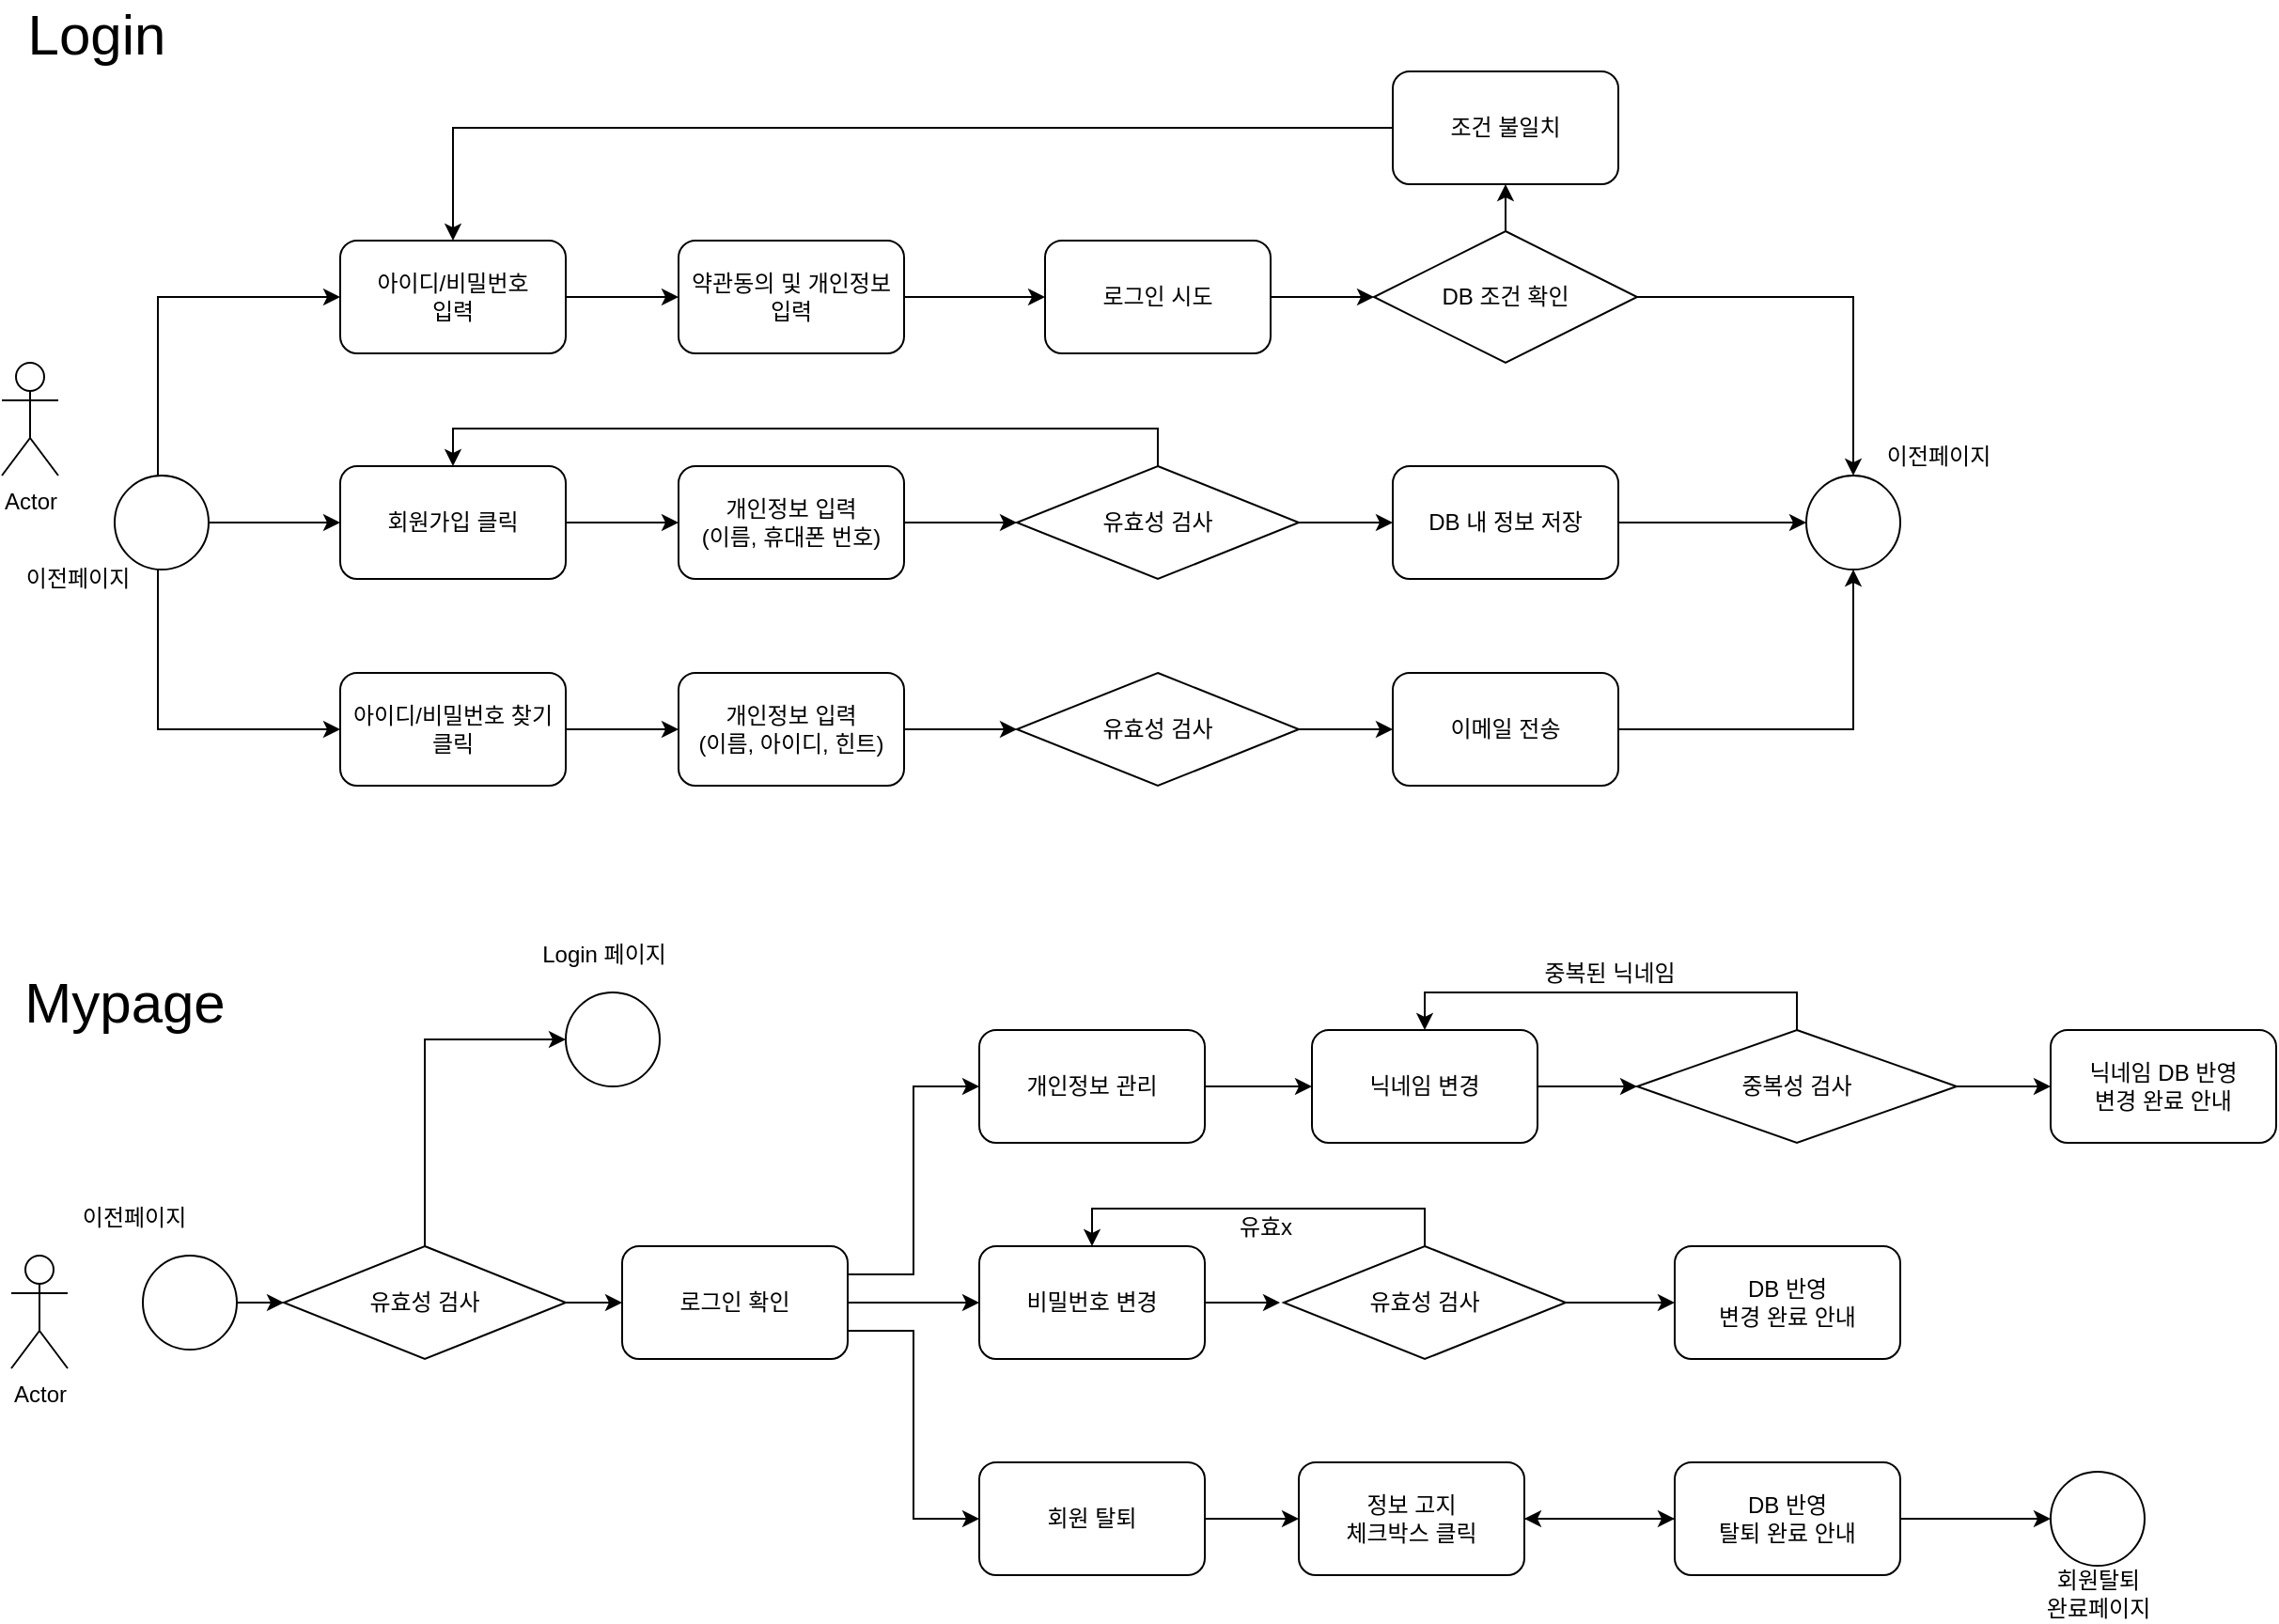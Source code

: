 <mxfile version="14.7.2" type="device"><diagram id="64iQoZWjhpA5INil8A8W" name="Page-1"><mxGraphModel dx="870" dy="993" grid="1" gridSize="10" guides="1" tooltips="1" connect="1" arrows="1" fold="1" page="1" pageScale="1" pageWidth="827" pageHeight="1169" math="0" shadow="0"><root><mxCell id="0"/><mxCell id="1" parent="0"/><mxCell id="9cpQuQSonMXcjoniCgFa-14" value="Actor" style="shape=umlActor;verticalLabelPosition=bottom;verticalAlign=top;html=1;outlineConnect=0;" parent="1" vertex="1"><mxGeometry x="10" y="285" width="30" height="60" as="geometry"/></mxCell><mxCell id="9cpQuQSonMXcjoniCgFa-37" style="edgeStyle=orthogonalEdgeStyle;rounded=0;orthogonalLoop=1;jettySize=auto;html=1;exitX=1;exitY=0;exitDx=0;exitDy=0;entryX=0;entryY=0.5;entryDx=0;entryDy=0;" parent="1" source="9cpQuQSonMXcjoniCgFa-16" target="9cpQuQSonMXcjoniCgFa-24" edge="1"><mxGeometry relative="1" as="geometry"><Array as="points"><mxPoint x="93" y="250"/></Array></mxGeometry></mxCell><mxCell id="9cpQuQSonMXcjoniCgFa-38" style="edgeStyle=orthogonalEdgeStyle;rounded=0;orthogonalLoop=1;jettySize=auto;html=1;exitX=1;exitY=0.5;exitDx=0;exitDy=0;entryX=0;entryY=0.5;entryDx=0;entryDy=0;" parent="1" source="9cpQuQSonMXcjoniCgFa-16" target="9cpQuQSonMXcjoniCgFa-17" edge="1"><mxGeometry relative="1" as="geometry"/></mxCell><mxCell id="9cpQuQSonMXcjoniCgFa-39" style="edgeStyle=orthogonalEdgeStyle;rounded=0;orthogonalLoop=1;jettySize=auto;html=1;exitX=1;exitY=1;exitDx=0;exitDy=0;entryX=0;entryY=0.5;entryDx=0;entryDy=0;" parent="1" source="9cpQuQSonMXcjoniCgFa-16" target="9cpQuQSonMXcjoniCgFa-26" edge="1"><mxGeometry relative="1" as="geometry"><Array as="points"><mxPoint x="93" y="480"/></Array></mxGeometry></mxCell><mxCell id="9cpQuQSonMXcjoniCgFa-16" value="" style="ellipse;whiteSpace=wrap;html=1;aspect=fixed;" parent="1" vertex="1"><mxGeometry x="70" y="345" width="50" height="50" as="geometry"/></mxCell><mxCell id="9cpQuQSonMXcjoniCgFa-46" style="edgeStyle=orthogonalEdgeStyle;rounded=0;orthogonalLoop=1;jettySize=auto;html=1;exitX=1;exitY=0.5;exitDx=0;exitDy=0;entryX=0;entryY=0.5;entryDx=0;entryDy=0;" parent="1" source="9cpQuQSonMXcjoniCgFa-17" target="9cpQuQSonMXcjoniCgFa-19" edge="1"><mxGeometry relative="1" as="geometry"/></mxCell><mxCell id="9cpQuQSonMXcjoniCgFa-17" value="회원가입 클릭" style="rounded=1;whiteSpace=wrap;html=1;" parent="1" vertex="1"><mxGeometry x="190" y="340" width="120" height="60" as="geometry"/></mxCell><mxCell id="9cpQuQSonMXcjoniCgFa-42" style="edgeStyle=orthogonalEdgeStyle;rounded=0;orthogonalLoop=1;jettySize=auto;html=1;exitX=1;exitY=0.5;exitDx=0;exitDy=0;entryX=0;entryY=0.5;entryDx=0;entryDy=0;" parent="1" source="9cpQuQSonMXcjoniCgFa-18" target="9cpQuQSonMXcjoniCgFa-31" edge="1"><mxGeometry relative="1" as="geometry"/></mxCell><mxCell id="9cpQuQSonMXcjoniCgFa-18" value="로그인 시도" style="rounded=1;whiteSpace=wrap;html=1;" parent="1" vertex="1"><mxGeometry x="565" y="220" width="120" height="60" as="geometry"/></mxCell><mxCell id="9cpQuQSonMXcjoniCgFa-47" style="edgeStyle=orthogonalEdgeStyle;rounded=0;orthogonalLoop=1;jettySize=auto;html=1;exitX=1;exitY=0.5;exitDx=0;exitDy=0;entryX=0;entryY=0.5;entryDx=0;entryDy=0;" parent="1" source="9cpQuQSonMXcjoniCgFa-19" target="9cpQuQSonMXcjoniCgFa-32" edge="1"><mxGeometry relative="1" as="geometry"/></mxCell><mxCell id="9cpQuQSonMXcjoniCgFa-19" value="개인정보 입력&lt;br&gt;(이름, 휴대폰 번호)" style="rounded=1;whiteSpace=wrap;html=1;" parent="1" vertex="1"><mxGeometry x="370" y="340" width="120" height="60" as="geometry"/></mxCell><mxCell id="9cpQuQSonMXcjoniCgFa-50" style="edgeStyle=orthogonalEdgeStyle;rounded=0;orthogonalLoop=1;jettySize=auto;html=1;exitX=1;exitY=0.5;exitDx=0;exitDy=0;entryX=0;entryY=0.5;entryDx=0;entryDy=0;" parent="1" source="9cpQuQSonMXcjoniCgFa-20" target="9cpQuQSonMXcjoniCgFa-34" edge="1"><mxGeometry relative="1" as="geometry"/></mxCell><mxCell id="9cpQuQSonMXcjoniCgFa-20" value="DB 내 정보 저장" style="rounded=1;whiteSpace=wrap;html=1;" parent="1" vertex="1"><mxGeometry x="750" y="340" width="120" height="60" as="geometry"/></mxCell><mxCell id="9cpQuQSonMXcjoniCgFa-44" style="edgeStyle=orthogonalEdgeStyle;rounded=0;orthogonalLoop=1;jettySize=auto;html=1;exitX=0;exitY=0.5;exitDx=0;exitDy=0;entryX=0.5;entryY=0;entryDx=0;entryDy=0;" parent="1" source="9cpQuQSonMXcjoniCgFa-21" target="9cpQuQSonMXcjoniCgFa-24" edge="1"><mxGeometry relative="1" as="geometry"/></mxCell><mxCell id="9cpQuQSonMXcjoniCgFa-21" value="조건 불일치" style="rounded=1;whiteSpace=wrap;html=1;" parent="1" vertex="1"><mxGeometry x="750" y="130" width="120" height="60" as="geometry"/></mxCell><mxCell id="9cpQuQSonMXcjoniCgFa-54" style="edgeStyle=orthogonalEdgeStyle;rounded=0;orthogonalLoop=1;jettySize=auto;html=1;exitX=1;exitY=0.5;exitDx=0;exitDy=0;entryX=0.5;entryY=1;entryDx=0;entryDy=0;" parent="1" source="9cpQuQSonMXcjoniCgFa-22" target="9cpQuQSonMXcjoniCgFa-34" edge="1"><mxGeometry relative="1" as="geometry"/></mxCell><mxCell id="9cpQuQSonMXcjoniCgFa-22" value="이메일 전송" style="rounded=1;whiteSpace=wrap;html=1;" parent="1" vertex="1"><mxGeometry x="750" y="450" width="120" height="60" as="geometry"/></mxCell><mxCell id="9cpQuQSonMXcjoniCgFa-52" style="edgeStyle=orthogonalEdgeStyle;rounded=0;orthogonalLoop=1;jettySize=auto;html=1;exitX=1;exitY=0.5;exitDx=0;exitDy=0;entryX=0;entryY=0.5;entryDx=0;entryDy=0;" parent="1" source="9cpQuQSonMXcjoniCgFa-23" target="9cpQuQSonMXcjoniCgFa-36" edge="1"><mxGeometry relative="1" as="geometry"/></mxCell><mxCell id="9cpQuQSonMXcjoniCgFa-23" value="개인정보 입력&lt;br&gt;(이름, 아이디, 힌트)" style="rounded=1;whiteSpace=wrap;html=1;" parent="1" vertex="1"><mxGeometry x="370" y="450" width="120" height="60" as="geometry"/></mxCell><mxCell id="9cpQuQSonMXcjoniCgFa-40" style="edgeStyle=orthogonalEdgeStyle;rounded=0;orthogonalLoop=1;jettySize=auto;html=1;exitX=1;exitY=0.5;exitDx=0;exitDy=0;entryX=0;entryY=0.5;entryDx=0;entryDy=0;" parent="1" source="9cpQuQSonMXcjoniCgFa-24" target="9cpQuQSonMXcjoniCgFa-28" edge="1"><mxGeometry relative="1" as="geometry"/></mxCell><mxCell id="9cpQuQSonMXcjoniCgFa-24" value="아이디/비밀번호&lt;br&gt;입력" style="rounded=1;whiteSpace=wrap;html=1;" parent="1" vertex="1"><mxGeometry x="190" y="220" width="120" height="60" as="geometry"/></mxCell><mxCell id="9cpQuQSonMXcjoniCgFa-51" style="edgeStyle=orthogonalEdgeStyle;rounded=0;orthogonalLoop=1;jettySize=auto;html=1;exitX=1;exitY=0.5;exitDx=0;exitDy=0;entryX=0;entryY=0.5;entryDx=0;entryDy=0;" parent="1" source="9cpQuQSonMXcjoniCgFa-26" target="9cpQuQSonMXcjoniCgFa-23" edge="1"><mxGeometry relative="1" as="geometry"/></mxCell><mxCell id="9cpQuQSonMXcjoniCgFa-26" value="아이디/비밀번호 찾기 클릭" style="rounded=1;whiteSpace=wrap;html=1;" parent="1" vertex="1"><mxGeometry x="190" y="450" width="120" height="60" as="geometry"/></mxCell><mxCell id="9cpQuQSonMXcjoniCgFa-41" style="edgeStyle=orthogonalEdgeStyle;rounded=0;orthogonalLoop=1;jettySize=auto;html=1;exitX=1;exitY=0.5;exitDx=0;exitDy=0;entryX=0;entryY=0.5;entryDx=0;entryDy=0;" parent="1" source="9cpQuQSonMXcjoniCgFa-28" target="9cpQuQSonMXcjoniCgFa-18" edge="1"><mxGeometry relative="1" as="geometry"/></mxCell><mxCell id="9cpQuQSonMXcjoniCgFa-28" value="약관동의 및 개인정보 입력" style="rounded=1;whiteSpace=wrap;html=1;" parent="1" vertex="1"><mxGeometry x="370" y="220" width="120" height="60" as="geometry"/></mxCell><mxCell id="9cpQuQSonMXcjoniCgFa-43" style="edgeStyle=orthogonalEdgeStyle;rounded=0;orthogonalLoop=1;jettySize=auto;html=1;exitX=0.5;exitY=0;exitDx=0;exitDy=0;entryX=0.5;entryY=1;entryDx=0;entryDy=0;" parent="1" source="9cpQuQSonMXcjoniCgFa-31" target="9cpQuQSonMXcjoniCgFa-21" edge="1"><mxGeometry relative="1" as="geometry"/></mxCell><mxCell id="9cpQuQSonMXcjoniCgFa-45" style="edgeStyle=orthogonalEdgeStyle;rounded=0;orthogonalLoop=1;jettySize=auto;html=1;exitX=1;exitY=0.5;exitDx=0;exitDy=0;entryX=0.5;entryY=0;entryDx=0;entryDy=0;" parent="1" source="9cpQuQSonMXcjoniCgFa-31" target="9cpQuQSonMXcjoniCgFa-34" edge="1"><mxGeometry relative="1" as="geometry"/></mxCell><mxCell id="9cpQuQSonMXcjoniCgFa-31" value="DB 조건 확인" style="rhombus;whiteSpace=wrap;html=1;" parent="1" vertex="1"><mxGeometry x="740" y="215" width="140" height="70" as="geometry"/></mxCell><mxCell id="9cpQuQSonMXcjoniCgFa-48" style="edgeStyle=orthogonalEdgeStyle;rounded=0;orthogonalLoop=1;jettySize=auto;html=1;exitX=0.5;exitY=0;exitDx=0;exitDy=0;entryX=0.5;entryY=0;entryDx=0;entryDy=0;" parent="1" source="9cpQuQSonMXcjoniCgFa-32" target="9cpQuQSonMXcjoniCgFa-17" edge="1"><mxGeometry relative="1" as="geometry"/></mxCell><mxCell id="9cpQuQSonMXcjoniCgFa-49" style="edgeStyle=orthogonalEdgeStyle;rounded=0;orthogonalLoop=1;jettySize=auto;html=1;exitX=1;exitY=0.5;exitDx=0;exitDy=0;entryX=0;entryY=0.5;entryDx=0;entryDy=0;" parent="1" source="9cpQuQSonMXcjoniCgFa-32" target="9cpQuQSonMXcjoniCgFa-20" edge="1"><mxGeometry relative="1" as="geometry"/></mxCell><mxCell id="9cpQuQSonMXcjoniCgFa-32" value="유효성 검사" style="rhombus;whiteSpace=wrap;html=1;" parent="1" vertex="1"><mxGeometry x="550" y="340" width="150" height="60" as="geometry"/></mxCell><mxCell id="9cpQuQSonMXcjoniCgFa-34" value="" style="ellipse;whiteSpace=wrap;html=1;aspect=fixed;" parent="1" vertex="1"><mxGeometry x="970" y="345" width="50" height="50" as="geometry"/></mxCell><mxCell id="9cpQuQSonMXcjoniCgFa-53" style="edgeStyle=orthogonalEdgeStyle;rounded=0;orthogonalLoop=1;jettySize=auto;html=1;exitX=1;exitY=0.5;exitDx=0;exitDy=0;entryX=0;entryY=0.5;entryDx=0;entryDy=0;" parent="1" source="9cpQuQSonMXcjoniCgFa-36" target="9cpQuQSonMXcjoniCgFa-22" edge="1"><mxGeometry relative="1" as="geometry"/></mxCell><mxCell id="9cpQuQSonMXcjoniCgFa-36" value="유효성 검사" style="rhombus;whiteSpace=wrap;html=1;" parent="1" vertex="1"><mxGeometry x="550" y="450" width="150" height="60" as="geometry"/></mxCell><mxCell id="1ZdKtWScTH5H-qchpOr2-1" value="이전페이지" style="text;html=1;align=center;verticalAlign=middle;resizable=0;points=[];autosize=1;strokeColor=none;" vertex="1" parent="1"><mxGeometry x="10" y="390" width="80" height="20" as="geometry"/></mxCell><mxCell id="1ZdKtWScTH5H-qchpOr2-2" value="이전페이지" style="text;html=1;align=center;verticalAlign=middle;resizable=0;points=[];autosize=1;strokeColor=none;" vertex="1" parent="1"><mxGeometry x="1000" y="325" width="80" height="20" as="geometry"/></mxCell><mxCell id="1ZdKtWScTH5H-qchpOr2-3" value="&lt;font style=&quot;font-size: 30px&quot;&gt;Login&lt;/font&gt;" style="text;html=1;align=center;verticalAlign=middle;resizable=0;points=[];autosize=1;strokeColor=none;" vertex="1" parent="1"><mxGeometry x="15" y="95" width="90" height="30" as="geometry"/></mxCell><mxCell id="1ZdKtWScTH5H-qchpOr2-5" value="&lt;span style=&quot;font-size: 30px&quot;&gt;Mypage&lt;/span&gt;" style="text;html=1;align=center;verticalAlign=middle;resizable=0;points=[];autosize=1;strokeColor=none;" vertex="1" parent="1"><mxGeometry x="15" y="610" width="120" height="30" as="geometry"/></mxCell><mxCell id="1ZdKtWScTH5H-qchpOr2-6" value="Actor" style="shape=umlActor;verticalLabelPosition=bottom;verticalAlign=top;html=1;outlineConnect=0;" vertex="1" parent="1"><mxGeometry x="15" y="760" width="30" height="60" as="geometry"/></mxCell><mxCell id="1ZdKtWScTH5H-qchpOr2-17" style="edgeStyle=orthogonalEdgeStyle;rounded=0;orthogonalLoop=1;jettySize=auto;html=1;exitX=1;exitY=0.5;exitDx=0;exitDy=0;entryX=0;entryY=0.5;entryDx=0;entryDy=0;" edge="1" parent="1" source="1ZdKtWScTH5H-qchpOr2-7" target="1ZdKtWScTH5H-qchpOr2-10"><mxGeometry relative="1" as="geometry"/></mxCell><mxCell id="1ZdKtWScTH5H-qchpOr2-7" value="" style="ellipse;whiteSpace=wrap;html=1;aspect=fixed;" vertex="1" parent="1"><mxGeometry x="85" y="760" width="50" height="50" as="geometry"/></mxCell><mxCell id="1ZdKtWScTH5H-qchpOr2-29" style="edgeStyle=orthogonalEdgeStyle;rounded=0;orthogonalLoop=1;jettySize=auto;html=1;exitX=1;exitY=0.5;exitDx=0;exitDy=0;entryX=0;entryY=0.5;entryDx=0;entryDy=0;" edge="1" parent="1" source="1ZdKtWScTH5H-qchpOr2-9" target="1ZdKtWScTH5H-qchpOr2-24"><mxGeometry relative="1" as="geometry"/></mxCell><mxCell id="1ZdKtWScTH5H-qchpOr2-9" value="개인정보 관리" style="rounded=1;whiteSpace=wrap;html=1;" vertex="1" parent="1"><mxGeometry x="530" y="640" width="120" height="60" as="geometry"/></mxCell><mxCell id="1ZdKtWScTH5H-qchpOr2-18" style="edgeStyle=orthogonalEdgeStyle;rounded=0;orthogonalLoop=1;jettySize=auto;html=1;exitX=0.5;exitY=0;exitDx=0;exitDy=0;entryX=0;entryY=0.5;entryDx=0;entryDy=0;" edge="1" parent="1" source="1ZdKtWScTH5H-qchpOr2-10" target="1ZdKtWScTH5H-qchpOr2-11"><mxGeometry relative="1" as="geometry"/></mxCell><mxCell id="1ZdKtWScTH5H-qchpOr2-19" style="edgeStyle=orthogonalEdgeStyle;rounded=0;orthogonalLoop=1;jettySize=auto;html=1;exitX=1;exitY=0.5;exitDx=0;exitDy=0;entryX=0;entryY=0.5;entryDx=0;entryDy=0;" edge="1" parent="1" source="1ZdKtWScTH5H-qchpOr2-10" target="1ZdKtWScTH5H-qchpOr2-14"><mxGeometry relative="1" as="geometry"/></mxCell><mxCell id="1ZdKtWScTH5H-qchpOr2-10" value="유효성 검사" style="rhombus;whiteSpace=wrap;html=1;" vertex="1" parent="1"><mxGeometry x="160" y="755" width="150" height="60" as="geometry"/></mxCell><mxCell id="1ZdKtWScTH5H-qchpOr2-11" value="" style="ellipse;whiteSpace=wrap;html=1;aspect=fixed;" vertex="1" parent="1"><mxGeometry x="310" y="620" width="50" height="50" as="geometry"/></mxCell><mxCell id="1ZdKtWScTH5H-qchpOr2-27" style="edgeStyle=orthogonalEdgeStyle;rounded=0;orthogonalLoop=1;jettySize=auto;html=1;exitX=1;exitY=0.5;exitDx=0;exitDy=0;" edge="1" parent="1" source="1ZdKtWScTH5H-qchpOr2-12"><mxGeometry relative="1" as="geometry"><mxPoint x="690" y="785" as="targetPoint"/></mxGeometry></mxCell><mxCell id="1ZdKtWScTH5H-qchpOr2-12" value="비밀번호 변경" style="rounded=1;whiteSpace=wrap;html=1;" vertex="1" parent="1"><mxGeometry x="530" y="755" width="120" height="60" as="geometry"/></mxCell><mxCell id="1ZdKtWScTH5H-qchpOr2-35" style="edgeStyle=orthogonalEdgeStyle;rounded=0;orthogonalLoop=1;jettySize=auto;html=1;exitX=1;exitY=0.5;exitDx=0;exitDy=0;entryX=0;entryY=0.5;entryDx=0;entryDy=0;" edge="1" parent="1" source="1ZdKtWScTH5H-qchpOr2-13" target="1ZdKtWScTH5H-qchpOr2-32"><mxGeometry relative="1" as="geometry"/></mxCell><mxCell id="1ZdKtWScTH5H-qchpOr2-13" value="회원 탈퇴" style="rounded=1;whiteSpace=wrap;html=1;" vertex="1" parent="1"><mxGeometry x="530" y="870" width="120" height="60" as="geometry"/></mxCell><mxCell id="1ZdKtWScTH5H-qchpOr2-20" style="edgeStyle=orthogonalEdgeStyle;rounded=0;orthogonalLoop=1;jettySize=auto;html=1;exitX=1;exitY=0.25;exitDx=0;exitDy=0;entryX=0;entryY=0.5;entryDx=0;entryDy=0;" edge="1" parent="1" source="1ZdKtWScTH5H-qchpOr2-14" target="1ZdKtWScTH5H-qchpOr2-9"><mxGeometry relative="1" as="geometry"/></mxCell><mxCell id="1ZdKtWScTH5H-qchpOr2-21" style="edgeStyle=orthogonalEdgeStyle;rounded=0;orthogonalLoop=1;jettySize=auto;html=1;exitX=1;exitY=0.5;exitDx=0;exitDy=0;entryX=0;entryY=0.5;entryDx=0;entryDy=0;" edge="1" parent="1" source="1ZdKtWScTH5H-qchpOr2-14" target="1ZdKtWScTH5H-qchpOr2-12"><mxGeometry relative="1" as="geometry"/></mxCell><mxCell id="1ZdKtWScTH5H-qchpOr2-22" style="edgeStyle=orthogonalEdgeStyle;rounded=0;orthogonalLoop=1;jettySize=auto;html=1;exitX=1;exitY=0.75;exitDx=0;exitDy=0;entryX=0;entryY=0.5;entryDx=0;entryDy=0;" edge="1" parent="1" source="1ZdKtWScTH5H-qchpOr2-14" target="1ZdKtWScTH5H-qchpOr2-13"><mxGeometry relative="1" as="geometry"/></mxCell><mxCell id="1ZdKtWScTH5H-qchpOr2-14" value="로그인 확인" style="rounded=1;whiteSpace=wrap;html=1;" vertex="1" parent="1"><mxGeometry x="340" y="755" width="120" height="60" as="geometry"/></mxCell><mxCell id="1ZdKtWScTH5H-qchpOr2-16" value="이전페이지" style="text;html=1;align=center;verticalAlign=middle;resizable=0;points=[];autosize=1;strokeColor=none;" vertex="1" parent="1"><mxGeometry x="40" y="730" width="80" height="20" as="geometry"/></mxCell><mxCell id="1ZdKtWScTH5H-qchpOr2-23" value="Login 페이지" style="text;html=1;align=center;verticalAlign=middle;resizable=0;points=[];autosize=1;strokeColor=none;" vertex="1" parent="1"><mxGeometry x="290" y="590" width="80" height="20" as="geometry"/></mxCell><mxCell id="1ZdKtWScTH5H-qchpOr2-31" style="edgeStyle=orthogonalEdgeStyle;rounded=0;orthogonalLoop=1;jettySize=auto;html=1;exitX=1;exitY=0.5;exitDx=0;exitDy=0;entryX=0;entryY=0.5;entryDx=0;entryDy=0;" edge="1" parent="1" source="1ZdKtWScTH5H-qchpOr2-24" target="1ZdKtWScTH5H-qchpOr2-30"><mxGeometry relative="1" as="geometry"/></mxCell><mxCell id="1ZdKtWScTH5H-qchpOr2-24" value="닉네임 변경" style="rounded=1;whiteSpace=wrap;html=1;" vertex="1" parent="1"><mxGeometry x="707" y="640" width="120" height="60" as="geometry"/></mxCell><mxCell id="1ZdKtWScTH5H-qchpOr2-28" style="edgeStyle=orthogonalEdgeStyle;rounded=0;orthogonalLoop=1;jettySize=auto;html=1;exitX=0.5;exitY=0;exitDx=0;exitDy=0;entryX=0.5;entryY=0;entryDx=0;entryDy=0;" edge="1" parent="1" source="1ZdKtWScTH5H-qchpOr2-26" target="1ZdKtWScTH5H-qchpOr2-12"><mxGeometry relative="1" as="geometry"/></mxCell><mxCell id="1ZdKtWScTH5H-qchpOr2-42" style="edgeStyle=orthogonalEdgeStyle;rounded=0;orthogonalLoop=1;jettySize=auto;html=1;exitX=1;exitY=0.5;exitDx=0;exitDy=0;entryX=0;entryY=0.5;entryDx=0;entryDy=0;" edge="1" parent="1" source="1ZdKtWScTH5H-qchpOr2-26" target="1ZdKtWScTH5H-qchpOr2-41"><mxGeometry relative="1" as="geometry"/></mxCell><mxCell id="1ZdKtWScTH5H-qchpOr2-26" value="유효성 검사" style="rhombus;whiteSpace=wrap;html=1;" vertex="1" parent="1"><mxGeometry x="692" y="755" width="150" height="60" as="geometry"/></mxCell><mxCell id="1ZdKtWScTH5H-qchpOr2-43" style="edgeStyle=orthogonalEdgeStyle;rounded=0;orthogonalLoop=1;jettySize=auto;html=1;exitX=0.5;exitY=0;exitDx=0;exitDy=0;entryX=0.5;entryY=0;entryDx=0;entryDy=0;" edge="1" parent="1" source="1ZdKtWScTH5H-qchpOr2-30" target="1ZdKtWScTH5H-qchpOr2-24"><mxGeometry relative="1" as="geometry"/></mxCell><mxCell id="1ZdKtWScTH5H-qchpOr2-50" style="edgeStyle=orthogonalEdgeStyle;rounded=0;orthogonalLoop=1;jettySize=auto;html=1;exitX=1;exitY=0.5;exitDx=0;exitDy=0;entryX=0;entryY=0.5;entryDx=0;entryDy=0;" edge="1" parent="1" source="1ZdKtWScTH5H-qchpOr2-30" target="1ZdKtWScTH5H-qchpOr2-49"><mxGeometry relative="1" as="geometry"/></mxCell><mxCell id="1ZdKtWScTH5H-qchpOr2-30" value="중복성 검사" style="rhombus;whiteSpace=wrap;html=1;" vertex="1" parent="1"><mxGeometry x="880" y="640" width="170" height="60" as="geometry"/></mxCell><mxCell id="1ZdKtWScTH5H-qchpOr2-36" style="edgeStyle=orthogonalEdgeStyle;rounded=0;orthogonalLoop=1;jettySize=auto;html=1;exitX=1;exitY=0.5;exitDx=0;exitDy=0;entryX=0;entryY=0.5;entryDx=0;entryDy=0;" edge="1" parent="1" source="1ZdKtWScTH5H-qchpOr2-32" target="1ZdKtWScTH5H-qchpOr2-46"><mxGeometry relative="1" as="geometry"><mxPoint x="880" y="960" as="targetPoint"/></mxGeometry></mxCell><mxCell id="1ZdKtWScTH5H-qchpOr2-32" value="정보 고지&lt;br&gt;체크박스 클릭" style="rounded=1;whiteSpace=wrap;html=1;" vertex="1" parent="1"><mxGeometry x="700" y="870" width="120" height="60" as="geometry"/></mxCell><mxCell id="1ZdKtWScTH5H-qchpOr2-33" value="" style="ellipse;whiteSpace=wrap;html=1;aspect=fixed;" vertex="1" parent="1"><mxGeometry x="1100" y="875" width="50" height="50" as="geometry"/></mxCell><mxCell id="1ZdKtWScTH5H-qchpOr2-34" value="회원탈퇴&lt;br&gt;완료페이지" style="text;html=1;align=center;verticalAlign=middle;resizable=0;points=[];autosize=1;strokeColor=none;" vertex="1" parent="1"><mxGeometry x="1085" y="925" width="80" height="30" as="geometry"/></mxCell><mxCell id="1ZdKtWScTH5H-qchpOr2-38" value="유효x" style="text;html=1;align=center;verticalAlign=middle;resizable=0;points=[];autosize=1;strokeColor=none;" vertex="1" parent="1"><mxGeometry x="657" y="735" width="50" height="20" as="geometry"/></mxCell><mxCell id="1ZdKtWScTH5H-qchpOr2-41" value="DB 반영&lt;br&gt;변경 완료 안내" style="rounded=1;whiteSpace=wrap;html=1;" vertex="1" parent="1"><mxGeometry x="900" y="755" width="120" height="60" as="geometry"/></mxCell><mxCell id="1ZdKtWScTH5H-qchpOr2-44" value="중복된 닉네임" style="text;html=1;align=center;verticalAlign=middle;resizable=0;points=[];autosize=1;strokeColor=none;" vertex="1" parent="1"><mxGeometry x="820" y="600" width="90" height="20" as="geometry"/></mxCell><mxCell id="1ZdKtWScTH5H-qchpOr2-47" value="" style="edgeStyle=orthogonalEdgeStyle;rounded=0;orthogonalLoop=1;jettySize=auto;html=1;" edge="1" parent="1" source="1ZdKtWScTH5H-qchpOr2-46" target="1ZdKtWScTH5H-qchpOr2-32"><mxGeometry relative="1" as="geometry"/></mxCell><mxCell id="1ZdKtWScTH5H-qchpOr2-48" style="edgeStyle=orthogonalEdgeStyle;rounded=0;orthogonalLoop=1;jettySize=auto;html=1;exitX=1;exitY=0.5;exitDx=0;exitDy=0;entryX=0;entryY=0.5;entryDx=0;entryDy=0;" edge="1" parent="1" source="1ZdKtWScTH5H-qchpOr2-46" target="1ZdKtWScTH5H-qchpOr2-33"><mxGeometry relative="1" as="geometry"/></mxCell><mxCell id="1ZdKtWScTH5H-qchpOr2-46" value="DB 반영&lt;br&gt;탈퇴 완료 안내" style="rounded=1;whiteSpace=wrap;html=1;" vertex="1" parent="1"><mxGeometry x="900" y="870" width="120" height="60" as="geometry"/></mxCell><mxCell id="1ZdKtWScTH5H-qchpOr2-49" value="닉네임 DB 반영&lt;br&gt;변경 완료 안내" style="rounded=1;whiteSpace=wrap;html=1;" vertex="1" parent="1"><mxGeometry x="1100" y="640" width="120" height="60" as="geometry"/></mxCell></root></mxGraphModel></diagram></mxfile>